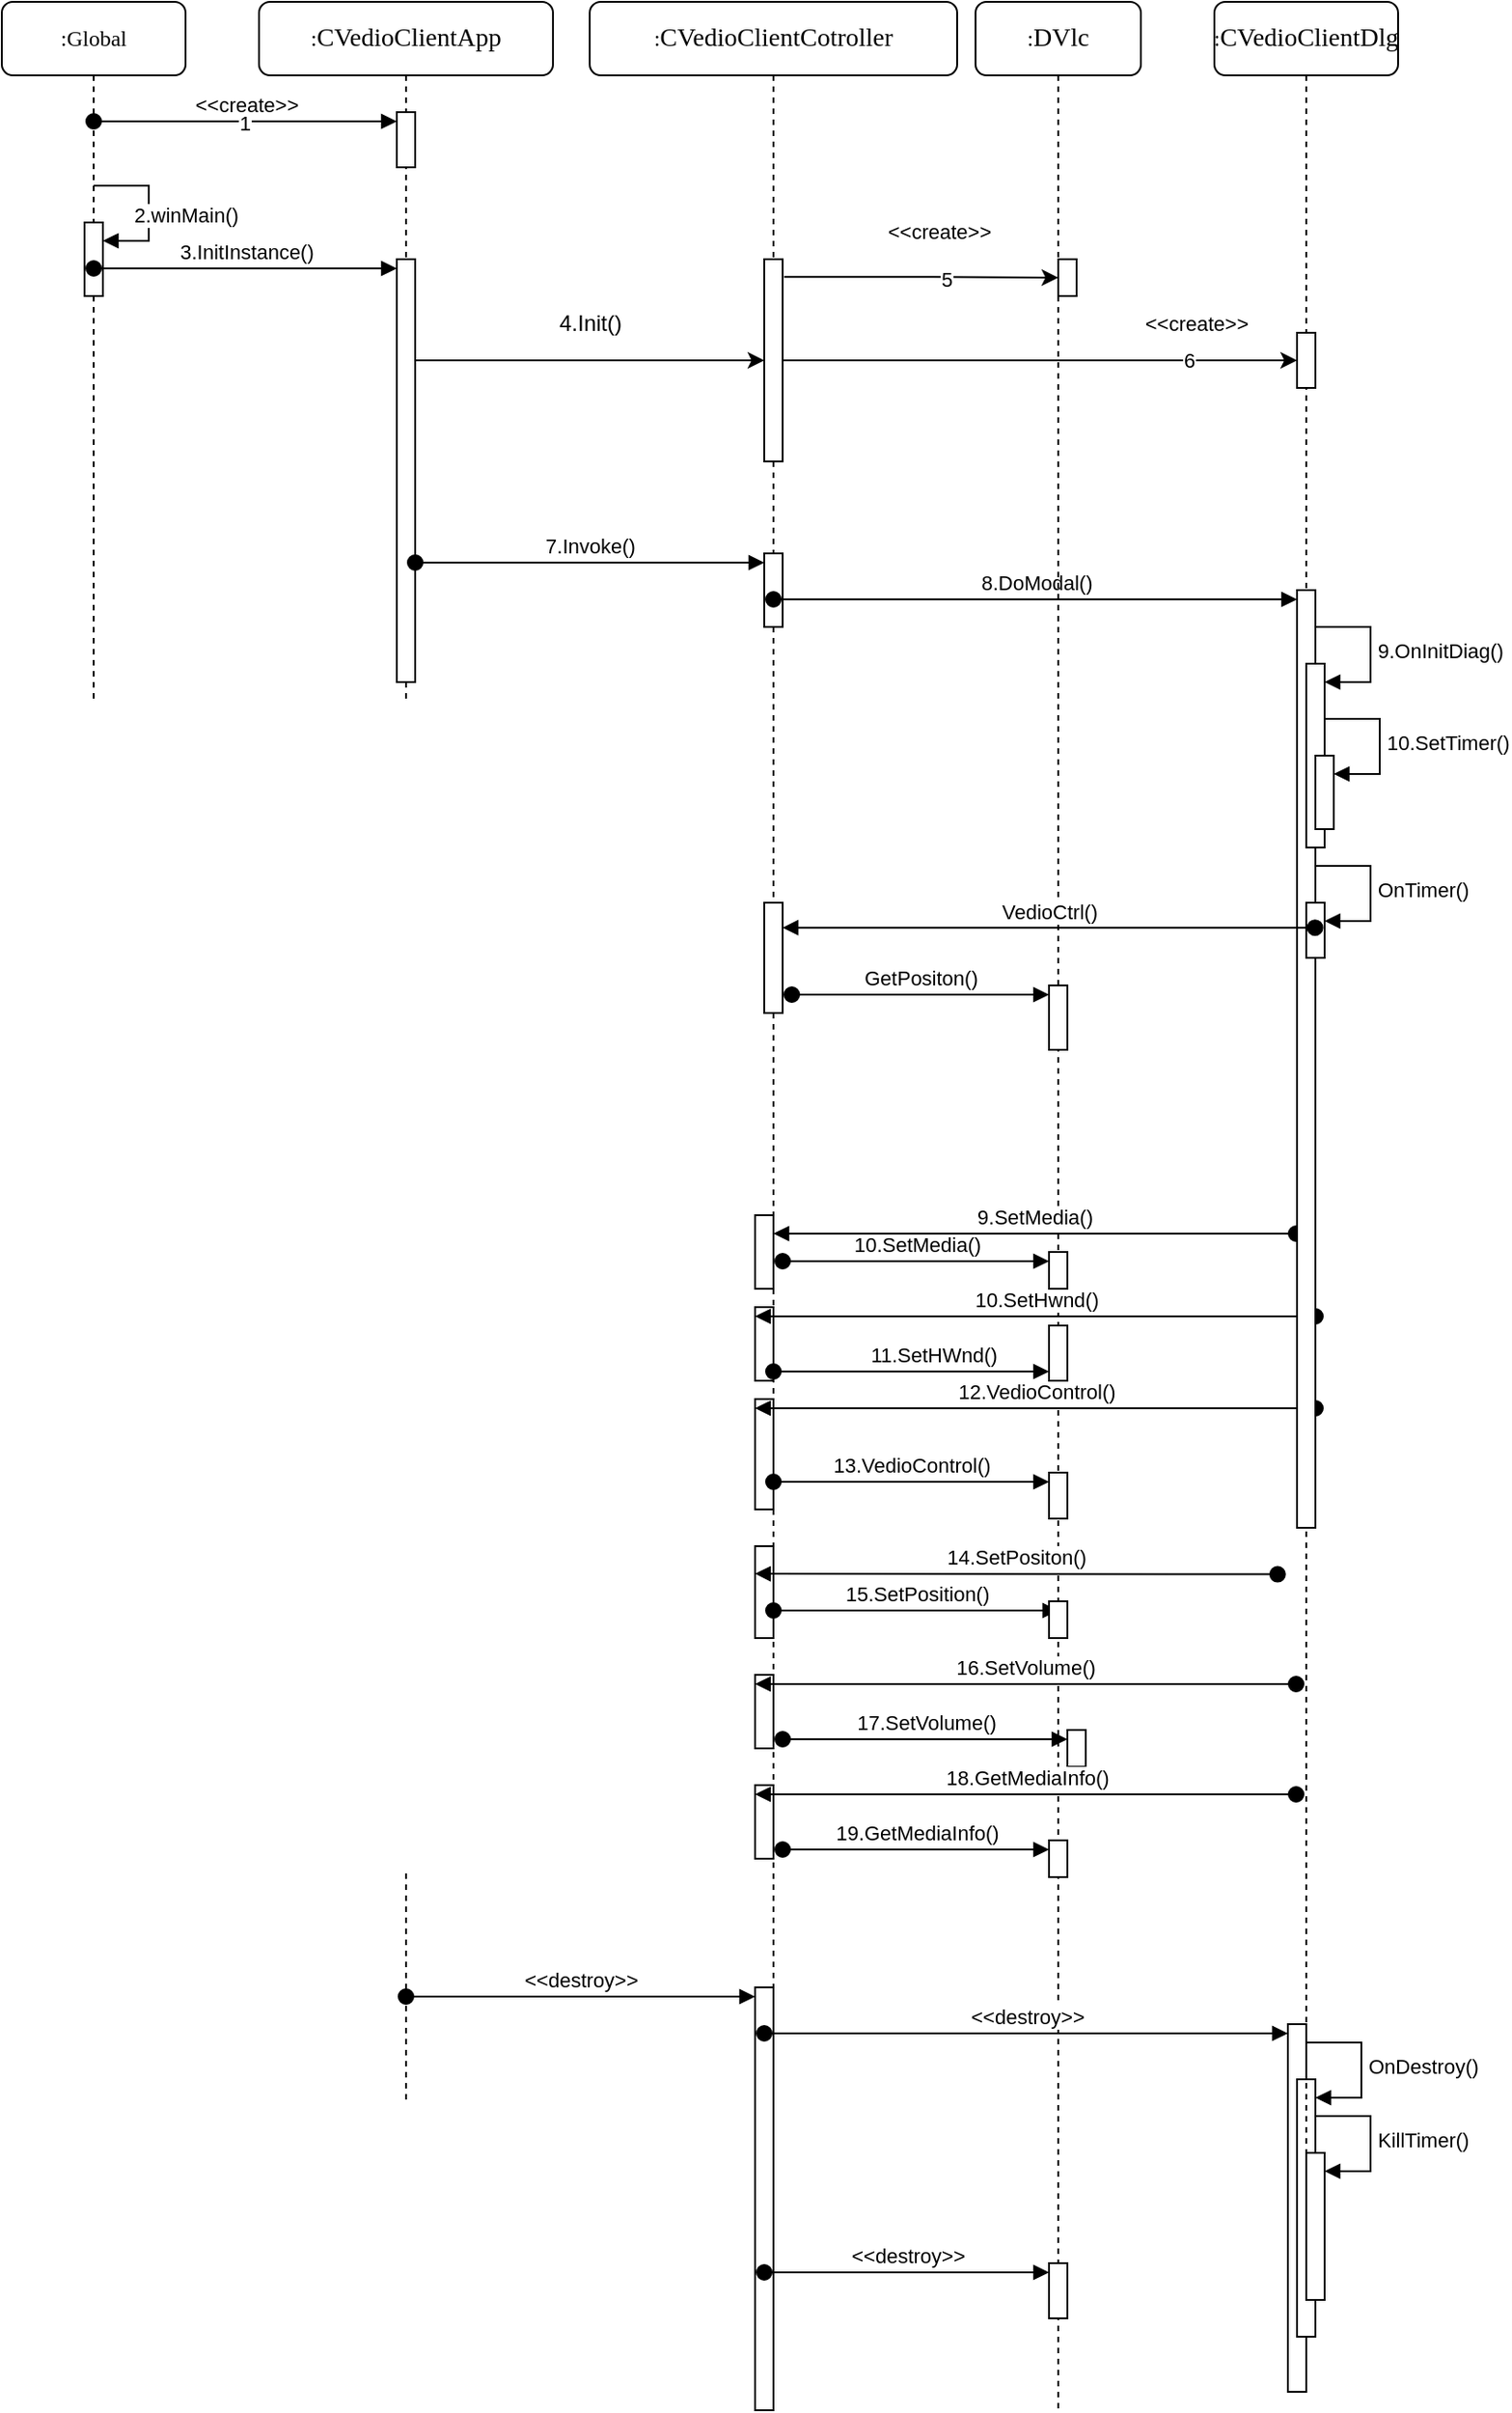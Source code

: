 <mxfile version="24.8.8">
  <diagram name="Page-1" id="13e1069c-82ec-6db2-03f1-153e76fe0fe0">
    <mxGraphModel dx="1909" dy="1060" grid="1" gridSize="10" guides="1" tooltips="1" connect="1" arrows="1" fold="1" page="1" pageScale="1" pageWidth="1169" pageHeight="827" background="none" math="0" shadow="0">
      <root>
        <mxCell id="0" />
        <mxCell id="1" parent="0" />
        <mxCell id="7baba1c4bc27f4b0-2" value=":&lt;span style=&quot;font-family: Calibri; font-size: 10.5pt; background-color: initial;&quot;&gt;CVedioClientApp&lt;/span&gt;" style="shape=umlLifeline;perimeter=lifelinePerimeter;whiteSpace=wrap;html=1;container=1;collapsible=0;recursiveResize=0;outlineConnect=0;rounded=1;shadow=0;comic=0;labelBackgroundColor=none;strokeWidth=1;fontFamily=Verdana;fontSize=12;align=center;" parent="1" vertex="1">
          <mxGeometry x="240" y="80" width="160" height="1240" as="geometry" />
        </mxCell>
        <mxCell id="cDfnHPdvii9i-RrgYCjb-10" value="" style="html=1;points=[[0,0,0,0,5],[0,1,0,0,-5],[1,0,0,0,5],[1,1,0,0,-5]];perimeter=orthogonalPerimeter;outlineConnect=0;targetShapes=umlLifeline;portConstraint=eastwest;newEdgeStyle={&quot;curved&quot;:0,&quot;rounded&quot;:0};" vertex="1" parent="7baba1c4bc27f4b0-2">
          <mxGeometry x="75" y="60" width="10" height="30" as="geometry" />
        </mxCell>
        <mxCell id="cDfnHPdvii9i-RrgYCjb-16" value="" style="html=1;points=[[0,0,0,0,5],[0,1,0,0,-5],[1,0,0,0,5],[1,1,0,0,-5]];perimeter=orthogonalPerimeter;outlineConnect=0;targetShapes=umlLifeline;portConstraint=eastwest;newEdgeStyle={&quot;curved&quot;:0,&quot;rounded&quot;:0};" vertex="1" parent="7baba1c4bc27f4b0-2">
          <mxGeometry x="75" y="140" width="10" height="230" as="geometry" />
        </mxCell>
        <mxCell id="cDfnHPdvii9i-RrgYCjb-46" value="7.Invoke()" style="html=1;verticalAlign=bottom;startArrow=oval;endArrow=block;startSize=8;curved=0;rounded=0;entryX=0;entryY=0;entryDx=0;entryDy=5;" edge="1" target="cDfnHPdvii9i-RrgYCjb-45" parent="7baba1c4bc27f4b0-2">
          <mxGeometry relative="1" as="geometry">
            <mxPoint x="85" y="305" as="sourcePoint" />
          </mxGeometry>
        </mxCell>
        <mxCell id="7baba1c4bc27f4b0-3" value=":&lt;span style=&quot;font-family: Calibri; font-size: 10.5pt; background-color: initial;&quot;&gt;CVedioClientCotroller&lt;/span&gt;" style="shape=umlLifeline;perimeter=lifelinePerimeter;whiteSpace=wrap;html=1;container=1;collapsible=0;recursiveResize=0;outlineConnect=0;rounded=1;shadow=0;comic=0;labelBackgroundColor=none;strokeWidth=1;fontFamily=Verdana;fontSize=12;align=center;" parent="1" vertex="1">
          <mxGeometry x="420" y="80" width="200" height="1230" as="geometry" />
        </mxCell>
        <mxCell id="cDfnHPdvii9i-RrgYCjb-19" value="" style="html=1;points=[[0,0,0,0,5],[0,1,0,0,-5],[1,0,0,0,5],[1,1,0,0,-5]];perimeter=orthogonalPerimeter;outlineConnect=0;targetShapes=umlLifeline;portConstraint=eastwest;newEdgeStyle={&quot;curved&quot;:0,&quot;rounded&quot;:0};" vertex="1" parent="7baba1c4bc27f4b0-3">
          <mxGeometry x="95" y="140" width="10" height="110" as="geometry" />
        </mxCell>
        <mxCell id="cDfnHPdvii9i-RrgYCjb-22" value="4.Init()" style="text;html=1;align=center;verticalAlign=middle;resizable=0;points=[];autosize=1;strokeColor=none;fillColor=none;" vertex="1" parent="7baba1c4bc27f4b0-3">
          <mxGeometry x="-30" y="160" width="60" height="30" as="geometry" />
        </mxCell>
        <mxCell id="cDfnHPdvii9i-RrgYCjb-33" value="&lt;span style=&quot;font-size: 11px; background-color: rgb(255, 255, 255);&quot;&gt;&amp;lt;&amp;lt;create&amp;gt;&amp;gt;&lt;/span&gt;" style="text;html=1;align=center;verticalAlign=middle;resizable=0;points=[];autosize=1;strokeColor=none;fillColor=none;" vertex="1" parent="7baba1c4bc27f4b0-3">
          <mxGeometry x="150" y="110" width="80" height="30" as="geometry" />
        </mxCell>
        <mxCell id="cDfnHPdvii9i-RrgYCjb-45" value="" style="html=1;points=[[0,0,0,0,5],[0,1,0,0,-5],[1,0,0,0,5],[1,1,0,0,-5]];perimeter=orthogonalPerimeter;outlineConnect=0;targetShapes=umlLifeline;portConstraint=eastwest;newEdgeStyle={&quot;curved&quot;:0,&quot;rounded&quot;:0};" vertex="1" parent="7baba1c4bc27f4b0-3">
          <mxGeometry x="95" y="300" width="10" height="40" as="geometry" />
        </mxCell>
        <mxCell id="cDfnHPdvii9i-RrgYCjb-50" value="8.DoModal()" style="html=1;verticalAlign=bottom;startArrow=oval;endArrow=block;startSize=8;curved=0;rounded=0;entryX=0;entryY=0;entryDx=0;entryDy=5;" edge="1" target="cDfnHPdvii9i-RrgYCjb-49" parent="7baba1c4bc27f4b0-3">
          <mxGeometry relative="1" as="geometry">
            <mxPoint x="100" y="325" as="sourcePoint" />
          </mxGeometry>
        </mxCell>
        <mxCell id="cDfnHPdvii9i-RrgYCjb-128" value="" style="html=1;points=[[0,0,0,0,5],[0,1,0,0,-5],[1,0,0,0,5],[1,1,0,0,-5]];perimeter=orthogonalPerimeter;outlineConnect=0;targetShapes=umlLifeline;portConstraint=eastwest;newEdgeStyle={&quot;curved&quot;:0,&quot;rounded&quot;:0};" vertex="1" parent="7baba1c4bc27f4b0-3">
          <mxGeometry x="95" y="490" width="10" height="60" as="geometry" />
        </mxCell>
        <mxCell id="cDfnHPdvii9i-RrgYCjb-131" value="GetPositon()" style="html=1;verticalAlign=bottom;startArrow=oval;endArrow=block;startSize=8;curved=0;rounded=0;entryX=0;entryY=0;entryDx=0;entryDy=5;" edge="1" target="cDfnHPdvii9i-RrgYCjb-130" parent="7baba1c4bc27f4b0-3">
          <mxGeometry relative="1" as="geometry">
            <mxPoint x="110" y="540" as="sourcePoint" />
          </mxGeometry>
        </mxCell>
        <mxCell id="7baba1c4bc27f4b0-4" value=":&lt;span style=&quot;font-family: Calibri; font-size: 10.5pt; background-color: initial;&quot;&gt;DVlc&lt;/span&gt;" style="shape=umlLifeline;perimeter=lifelinePerimeter;whiteSpace=wrap;html=1;container=1;collapsible=0;recursiveResize=0;outlineConnect=0;rounded=1;shadow=0;comic=0;labelBackgroundColor=none;strokeWidth=1;fontFamily=Verdana;fontSize=12;align=center;" parent="1" vertex="1">
          <mxGeometry x="630" y="80" width="90" height="1310" as="geometry" />
        </mxCell>
        <mxCell id="cDfnHPdvii9i-RrgYCjb-23" value="" style="html=1;points=[[0,0,0,0,5],[0,1,0,0,-5],[1,0,0,0,5],[1,1,0,0,-5]];perimeter=orthogonalPerimeter;outlineConnect=0;targetShapes=umlLifeline;portConstraint=eastwest;newEdgeStyle={&quot;curved&quot;:0,&quot;rounded&quot;:0};" vertex="1" parent="7baba1c4bc27f4b0-4">
          <mxGeometry x="45" y="140" width="10" height="20" as="geometry" />
        </mxCell>
        <mxCell id="cDfnHPdvii9i-RrgYCjb-52" value="" style="html=1;points=[[0,0,0,0,5],[0,1,0,0,-5],[1,0,0,0,5],[1,1,0,0,-5]];perimeter=orthogonalPerimeter;outlineConnect=0;targetShapes=umlLifeline;portConstraint=eastwest;newEdgeStyle={&quot;curved&quot;:0,&quot;rounded&quot;:0};" vertex="1" parent="7baba1c4bc27f4b0-4">
          <mxGeometry x="-120" y="660" width="10" height="40" as="geometry" />
        </mxCell>
        <mxCell id="cDfnHPdvii9i-RrgYCjb-54" value="" style="html=1;points=[[0,0,0,0,5],[0,1,0,0,-5],[1,0,0,0,5],[1,1,0,0,-5]];perimeter=orthogonalPerimeter;outlineConnect=0;targetShapes=umlLifeline;portConstraint=eastwest;newEdgeStyle={&quot;curved&quot;:0,&quot;rounded&quot;:0};" vertex="1" parent="7baba1c4bc27f4b0-4">
          <mxGeometry x="-120" y="710" width="10" height="40" as="geometry" />
        </mxCell>
        <mxCell id="cDfnHPdvii9i-RrgYCjb-67" value="" style="html=1;points=[[0,0,0,0,5],[0,1,0,0,-5],[1,0,0,0,5],[1,1,0,0,-5]];perimeter=orthogonalPerimeter;outlineConnect=0;targetShapes=umlLifeline;portConstraint=eastwest;newEdgeStyle={&quot;curved&quot;:0,&quot;rounded&quot;:0};" vertex="1" parent="7baba1c4bc27f4b0-4">
          <mxGeometry x="-120" y="760" width="10" height="60" as="geometry" />
        </mxCell>
        <mxCell id="cDfnHPdvii9i-RrgYCjb-93" value="" style="html=1;points=[[0,0,0,0,5],[0,1,0,0,-5],[1,0,0,0,5],[1,1,0,0,-5]];perimeter=orthogonalPerimeter;outlineConnect=0;targetShapes=umlLifeline;portConstraint=eastwest;newEdgeStyle={&quot;curved&quot;:0,&quot;rounded&quot;:0};" vertex="1" parent="7baba1c4bc27f4b0-4">
          <mxGeometry x="-120" y="840" width="10" height="50" as="geometry" />
        </mxCell>
        <mxCell id="cDfnHPdvii9i-RrgYCjb-97" value="" style="html=1;points=[[0,0,0,0,5],[0,1,0,0,-5],[1,0,0,0,5],[1,1,0,0,-5]];perimeter=orthogonalPerimeter;outlineConnect=0;targetShapes=umlLifeline;portConstraint=eastwest;newEdgeStyle={&quot;curved&quot;:0,&quot;rounded&quot;:0};" vertex="1" parent="7baba1c4bc27f4b0-4">
          <mxGeometry x="-120" y="910" width="10" height="40" as="geometry" />
        </mxCell>
        <mxCell id="cDfnHPdvii9i-RrgYCjb-94" value="14.SetPositon()" style="html=1;verticalAlign=bottom;startArrow=oval;endArrow=block;startSize=8;curved=0;rounded=0;exitX=0.543;exitY=0.899;exitDx=0;exitDy=0;exitPerimeter=0;" edge="1" parent="7baba1c4bc27f4b0-4">
          <mxGeometry relative="1" as="geometry">
            <mxPoint x="164.41" y="855.26" as="sourcePoint" />
            <mxPoint x="-119.996" y="855.0" as="targetPoint" />
          </mxGeometry>
        </mxCell>
        <mxCell id="cDfnHPdvii9i-RrgYCjb-96" value="15.SetPosition()" style="html=1;verticalAlign=bottom;startArrow=oval;endArrow=block;startSize=8;curved=0;rounded=0;entryX=0;entryY=0;entryDx=0;entryDy=5;" edge="1" parent="7baba1c4bc27f4b0-4">
          <mxGeometry relative="1" as="geometry">
            <mxPoint x="-110" y="875" as="sourcePoint" />
            <mxPoint x="45" y="875" as="targetPoint" />
          </mxGeometry>
        </mxCell>
        <mxCell id="cDfnHPdvii9i-RrgYCjb-101" value="" style="html=1;points=[[0,0,0,0,5],[0,1,0,0,-5],[1,0,0,0,5],[1,1,0,0,-5]];perimeter=orthogonalPerimeter;outlineConnect=0;targetShapes=umlLifeline;portConstraint=eastwest;newEdgeStyle={&quot;curved&quot;:0,&quot;rounded&quot;:0};" vertex="1" parent="7baba1c4bc27f4b0-4">
          <mxGeometry x="-120" y="970" width="10" height="40" as="geometry" />
        </mxCell>
        <mxCell id="cDfnHPdvii9i-RrgYCjb-112" value="" style="html=1;points=[[0,0,0,0,5],[0,1,0,0,-5],[1,0,0,0,5],[1,1,0,0,-5]];perimeter=orthogonalPerimeter;outlineConnect=0;targetShapes=umlLifeline;portConstraint=eastwest;newEdgeStyle={&quot;curved&quot;:0,&quot;rounded&quot;:0};" vertex="1" parent="7baba1c4bc27f4b0-4">
          <mxGeometry x="-120" y="1080" width="10" height="230" as="geometry" />
        </mxCell>
        <mxCell id="cDfnHPdvii9i-RrgYCjb-115" value="&amp;lt;&amp;lt;destroy&amp;gt;&amp;gt;" style="html=1;verticalAlign=bottom;startArrow=oval;endArrow=block;startSize=8;curved=0;rounded=0;entryX=0;entryY=0;entryDx=0;entryDy=5;" edge="1" target="cDfnHPdvii9i-RrgYCjb-114" parent="7baba1c4bc27f4b0-4">
          <mxGeometry relative="1" as="geometry">
            <mxPoint x="-115" y="1105" as="sourcePoint" />
          </mxGeometry>
        </mxCell>
        <mxCell id="cDfnHPdvii9i-RrgYCjb-117" value="&amp;lt;&amp;lt;destroy&amp;gt;&amp;gt;" style="html=1;verticalAlign=bottom;startArrow=oval;endArrow=block;startSize=8;curved=0;rounded=0;entryX=0;entryY=0;entryDx=0;entryDy=5;" edge="1" target="cDfnHPdvii9i-RrgYCjb-116" parent="7baba1c4bc27f4b0-4">
          <mxGeometry relative="1" as="geometry">
            <mxPoint x="-115" y="1235" as="sourcePoint" />
          </mxGeometry>
        </mxCell>
        <mxCell id="cDfnHPdvii9i-RrgYCjb-87" value="10.SetMedia()" style="html=1;verticalAlign=bottom;startArrow=oval;endArrow=block;startSize=8;curved=0;rounded=0;entryX=0;entryY=0;entryDx=0;entryDy=5;" edge="1" target="cDfnHPdvii9i-RrgYCjb-86" parent="7baba1c4bc27f4b0-4">
          <mxGeometry relative="1" as="geometry">
            <mxPoint x="-105" y="685" as="sourcePoint" />
          </mxGeometry>
        </mxCell>
        <mxCell id="cDfnHPdvii9i-RrgYCjb-100" value="17.SetVolume()" style="html=1;verticalAlign=bottom;startArrow=oval;endArrow=block;startSize=8;curved=0;rounded=0;entryX=0;entryY=0;entryDx=0;entryDy=5;" edge="1" target="cDfnHPdvii9i-RrgYCjb-99" parent="7baba1c4bc27f4b0-4">
          <mxGeometry relative="1" as="geometry">
            <mxPoint x="-105" y="945" as="sourcePoint" />
          </mxGeometry>
        </mxCell>
        <mxCell id="cDfnHPdvii9i-RrgYCjb-104" value="19.GetMediaInfo()" style="html=1;verticalAlign=bottom;startArrow=oval;endArrow=block;startSize=8;curved=0;rounded=0;entryX=0;entryY=0;entryDx=0;entryDy=5;" edge="1" target="cDfnHPdvii9i-RrgYCjb-103" parent="7baba1c4bc27f4b0-4">
          <mxGeometry x="0.003" relative="1" as="geometry">
            <mxPoint x="-105" y="1005" as="sourcePoint" />
            <mxPoint as="offset" />
          </mxGeometry>
        </mxCell>
        <mxCell id="cDfnHPdvii9i-RrgYCjb-55" value="10.SetHwnd()" style="html=1;verticalAlign=bottom;startArrow=oval;endArrow=block;startSize=8;curved=0;rounded=0;entryX=0;entryY=0;entryDx=0;entryDy=5;" edge="1" parent="7baba1c4bc27f4b0-4" target="cDfnHPdvii9i-RrgYCjb-54">
          <mxGeometry relative="1" as="geometry">
            <mxPoint x="185" y="715" as="sourcePoint" />
          </mxGeometry>
        </mxCell>
        <mxCell id="cDfnHPdvii9i-RrgYCjb-68" value="12.VedioControl()" style="html=1;verticalAlign=bottom;startArrow=oval;endArrow=block;startSize=8;curved=0;rounded=0;entryX=0;entryY=0;entryDx=0;entryDy=5;" edge="1" parent="7baba1c4bc27f4b0-4" target="cDfnHPdvii9i-RrgYCjb-67">
          <mxGeometry relative="1" as="geometry">
            <mxPoint x="185" y="765" as="sourcePoint" />
          </mxGeometry>
        </mxCell>
        <mxCell id="cDfnHPdvii9i-RrgYCjb-86" value="" style="html=1;points=[[0,0,0,0,5],[0,1,0,0,-5],[1,0,0,0,5],[1,1,0,0,-5]];perimeter=orthogonalPerimeter;outlineConnect=0;targetShapes=umlLifeline;portConstraint=eastwest;newEdgeStyle={&quot;curved&quot;:0,&quot;rounded&quot;:0};" vertex="1" parent="7baba1c4bc27f4b0-4">
          <mxGeometry x="40" y="680" width="10" height="20" as="geometry" />
        </mxCell>
        <mxCell id="cDfnHPdvii9i-RrgYCjb-88" value="" style="html=1;points=[[0,0,0,0,5],[0,1,0,0,-5],[1,0,0,0,5],[1,1,0,0,-5]];perimeter=orthogonalPerimeter;outlineConnect=0;targetShapes=umlLifeline;portConstraint=eastwest;newEdgeStyle={&quot;curved&quot;:0,&quot;rounded&quot;:0};" vertex="1" parent="7baba1c4bc27f4b0-4">
          <mxGeometry x="40" y="720" width="10" height="30" as="geometry" />
        </mxCell>
        <mxCell id="cDfnHPdvii9i-RrgYCjb-69" value="" style="html=1;points=[[0,0,0,0,5],[0,1,0,0,-5],[1,0,0,0,5],[1,1,0,0,-5]];perimeter=orthogonalPerimeter;outlineConnect=0;targetShapes=umlLifeline;portConstraint=eastwest;newEdgeStyle={&quot;curved&quot;:0,&quot;rounded&quot;:0};" vertex="1" parent="7baba1c4bc27f4b0-4">
          <mxGeometry x="40" y="800" width="10" height="25" as="geometry" />
        </mxCell>
        <mxCell id="cDfnHPdvii9i-RrgYCjb-95" value="" style="html=1;points=[[0,0,0,0,5],[0,1,0,0,-5],[1,0,0,0,5],[1,1,0,0,-5]];perimeter=orthogonalPerimeter;outlineConnect=0;targetShapes=umlLifeline;portConstraint=eastwest;newEdgeStyle={&quot;curved&quot;:0,&quot;rounded&quot;:0};" vertex="1" parent="7baba1c4bc27f4b0-4">
          <mxGeometry x="40" y="870" width="10" height="20" as="geometry" />
        </mxCell>
        <mxCell id="cDfnHPdvii9i-RrgYCjb-99" value="" style="html=1;points=[[0,0,0,0,5],[0,1,0,0,-5],[1,0,0,0,5],[1,1,0,0,-5]];perimeter=orthogonalPerimeter;outlineConnect=0;targetShapes=umlLifeline;portConstraint=eastwest;newEdgeStyle={&quot;curved&quot;:0,&quot;rounded&quot;:0};" vertex="1" parent="7baba1c4bc27f4b0-4">
          <mxGeometry x="50" y="940" width="10" height="20" as="geometry" />
        </mxCell>
        <mxCell id="cDfnHPdvii9i-RrgYCjb-103" value="" style="html=1;points=[[0,0,0,0,5],[0,1,0,0,-5],[1,0,0,0,5],[1,1,0,0,-5]];perimeter=orthogonalPerimeter;outlineConnect=0;targetShapes=umlLifeline;portConstraint=eastwest;newEdgeStyle={&quot;curved&quot;:0,&quot;rounded&quot;:0};" vertex="1" parent="7baba1c4bc27f4b0-4">
          <mxGeometry x="40" y="1000" width="10" height="20" as="geometry" />
        </mxCell>
        <mxCell id="cDfnHPdvii9i-RrgYCjb-53" value="9.SetMedia()" style="html=1;verticalAlign=bottom;startArrow=oval;endArrow=block;startSize=8;curved=0;rounded=0;entryX=0;entryY=0;entryDx=0;entryDy=5;" edge="1" parent="7baba1c4bc27f4b0-4">
          <mxGeometry relative="1" as="geometry">
            <mxPoint x="174.5" y="670" as="sourcePoint" />
            <mxPoint x="-110" y="670.0" as="targetPoint" />
          </mxGeometry>
        </mxCell>
        <mxCell id="cDfnHPdvii9i-RrgYCjb-116" value="" style="html=1;points=[[0,0,0,0,5],[0,1,0,0,-5],[1,0,0,0,5],[1,1,0,0,-5]];perimeter=orthogonalPerimeter;outlineConnect=0;targetShapes=umlLifeline;portConstraint=eastwest;newEdgeStyle={&quot;curved&quot;:0,&quot;rounded&quot;:0};" vertex="1" parent="7baba1c4bc27f4b0-4">
          <mxGeometry x="40" y="1230" width="10" height="30" as="geometry" />
        </mxCell>
        <mxCell id="cDfnHPdvii9i-RrgYCjb-114" value="" style="html=1;points=[[0,0,0,0,5],[0,1,0,0,-5],[1,0,0,0,5],[1,1,0,0,-5]];perimeter=orthogonalPerimeter;outlineConnect=0;targetShapes=umlLifeline;portConstraint=eastwest;newEdgeStyle={&quot;curved&quot;:0,&quot;rounded&quot;:0};" vertex="1" parent="7baba1c4bc27f4b0-4">
          <mxGeometry x="170" y="1100" width="10" height="200" as="geometry" />
        </mxCell>
        <mxCell id="cDfnHPdvii9i-RrgYCjb-118" value="" style="html=1;points=[[0,0,0,0,5],[0,1,0,0,-5],[1,0,0,0,5],[1,1,0,0,-5]];perimeter=orthogonalPerimeter;outlineConnect=0;targetShapes=umlLifeline;portConstraint=eastwest;newEdgeStyle={&quot;curved&quot;:0,&quot;rounded&quot;:0};" vertex="1" parent="7baba1c4bc27f4b0-4">
          <mxGeometry x="175" y="1130" width="10" height="140" as="geometry" />
        </mxCell>
        <mxCell id="cDfnHPdvii9i-RrgYCjb-119" value="OnDestroy()" style="html=1;align=left;spacingLeft=2;endArrow=block;rounded=0;edgeStyle=orthogonalEdgeStyle;curved=0;rounded=0;" edge="1" target="cDfnHPdvii9i-RrgYCjb-118" parent="7baba1c4bc27f4b0-4">
          <mxGeometry relative="1" as="geometry">
            <mxPoint x="180" y="1110" as="sourcePoint" />
            <Array as="points">
              <mxPoint x="210" y="1140" />
            </Array>
          </mxGeometry>
        </mxCell>
        <mxCell id="cDfnHPdvii9i-RrgYCjb-120" value="" style="html=1;points=[[0,0,0,0,5],[0,1,0,0,-5],[1,0,0,0,5],[1,1,0,0,-5]];perimeter=orthogonalPerimeter;outlineConnect=0;targetShapes=umlLifeline;portConstraint=eastwest;newEdgeStyle={&quot;curved&quot;:0,&quot;rounded&quot;:0};" vertex="1" parent="7baba1c4bc27f4b0-4">
          <mxGeometry x="180" y="1170" width="10" height="80" as="geometry" />
        </mxCell>
        <mxCell id="cDfnHPdvii9i-RrgYCjb-121" value="KillTimer()" style="html=1;align=left;spacingLeft=2;endArrow=block;rounded=0;edgeStyle=orthogonalEdgeStyle;curved=0;rounded=0;" edge="1" target="cDfnHPdvii9i-RrgYCjb-120" parent="7baba1c4bc27f4b0-4">
          <mxGeometry relative="1" as="geometry">
            <mxPoint x="185" y="1150" as="sourcePoint" />
            <Array as="points">
              <mxPoint x="215" y="1180" />
            </Array>
          </mxGeometry>
        </mxCell>
        <mxCell id="cDfnHPdvii9i-RrgYCjb-89" value="11.SetHWnd()" style="html=1;verticalAlign=bottom;startArrow=oval;endArrow=block;startSize=8;curved=0;rounded=0;exitX=1;exitY=1;exitDx=0;exitDy=-5;exitPerimeter=0;" edge="1" target="cDfnHPdvii9i-RrgYCjb-88" parent="7baba1c4bc27f4b0-4" source="cDfnHPdvii9i-RrgYCjb-54">
          <mxGeometry x="0.16" relative="1" as="geometry">
            <mxPoint x="-105" y="740" as="sourcePoint" />
            <mxPoint x="55.07" y="740" as="targetPoint" />
            <mxPoint as="offset" />
          </mxGeometry>
        </mxCell>
        <mxCell id="cDfnHPdvii9i-RrgYCjb-70" value="13.VedioControl()" style="html=1;verticalAlign=bottom;startArrow=oval;endArrow=block;startSize=8;curved=0;rounded=0;entryX=0;entryY=0;entryDx=0;entryDy=5;" edge="1" parent="7baba1c4bc27f4b0-4" target="cDfnHPdvii9i-RrgYCjb-69" source="cDfnHPdvii9i-RrgYCjb-67">
          <mxGeometry relative="1" as="geometry">
            <mxPoint x="-105.106" y="805.0" as="sourcePoint" />
          </mxGeometry>
        </mxCell>
        <mxCell id="cDfnHPdvii9i-RrgYCjb-98" value="16.SetVolume()" style="html=1;verticalAlign=bottom;startArrow=oval;endArrow=block;startSize=8;curved=0;rounded=0;entryX=0;entryY=0;entryDx=0;entryDy=5;" edge="1" target="cDfnHPdvii9i-RrgYCjb-97" parent="7baba1c4bc27f4b0-4">
          <mxGeometry relative="1" as="geometry">
            <mxPoint x="174.5" y="915" as="sourcePoint" />
          </mxGeometry>
        </mxCell>
        <mxCell id="cDfnHPdvii9i-RrgYCjb-102" value="18.GetMediaInfo()" style="html=1;verticalAlign=bottom;startArrow=oval;endArrow=block;startSize=8;curved=0;rounded=0;entryX=0;entryY=0;entryDx=0;entryDy=5;" edge="1" target="cDfnHPdvii9i-RrgYCjb-101" parent="7baba1c4bc27f4b0-4">
          <mxGeometry x="-0.001" relative="1" as="geometry">
            <mxPoint x="174.5" y="975" as="sourcePoint" />
            <mxPoint as="offset" />
          </mxGeometry>
        </mxCell>
        <mxCell id="cDfnHPdvii9i-RrgYCjb-130" value="" style="html=1;points=[[0,0,0,0,5],[0,1,0,0,-5],[1,0,0,0,5],[1,1,0,0,-5]];perimeter=orthogonalPerimeter;outlineConnect=0;targetShapes=umlLifeline;portConstraint=eastwest;newEdgeStyle={&quot;curved&quot;:0,&quot;rounded&quot;:0};" vertex="1" parent="7baba1c4bc27f4b0-4">
          <mxGeometry x="40" y="535" width="10" height="35" as="geometry" />
        </mxCell>
        <mxCell id="7baba1c4bc27f4b0-5" value=":&lt;span style=&quot;font-family: Calibri; font-size: 10.5pt; background-color: initial;&quot;&gt;CVedioClientDlg&lt;/span&gt;" style="shape=umlLifeline;perimeter=lifelinePerimeter;whiteSpace=wrap;html=1;container=1;collapsible=0;recursiveResize=0;outlineConnect=0;rounded=1;shadow=0;comic=0;labelBackgroundColor=none;strokeWidth=1;fontFamily=Verdana;fontSize=12;align=center;" parent="1" vertex="1">
          <mxGeometry x="760" y="80" width="100" height="1240" as="geometry" />
        </mxCell>
        <mxCell id="cDfnHPdvii9i-RrgYCjb-37" value="" style="html=1;points=[[0,0,0,0,5],[0,1,0,0,-5],[1,0,0,0,5],[1,1,0,0,-5]];perimeter=orthogonalPerimeter;outlineConnect=0;targetShapes=umlLifeline;portConstraint=eastwest;newEdgeStyle={&quot;curved&quot;:0,&quot;rounded&quot;:0};" vertex="1" parent="7baba1c4bc27f4b0-5">
          <mxGeometry x="45" y="180" width="10" height="30" as="geometry" />
        </mxCell>
        <mxCell id="cDfnHPdvii9i-RrgYCjb-49" value="" style="html=1;points=[[0,0,0,0,5],[0,1,0,0,-5],[1,0,0,0,5],[1,1,0,0,-5]];perimeter=orthogonalPerimeter;outlineConnect=0;targetShapes=umlLifeline;portConstraint=eastwest;newEdgeStyle={&quot;curved&quot;:0,&quot;rounded&quot;:0};" vertex="1" parent="7baba1c4bc27f4b0-5">
          <mxGeometry x="45" y="320" width="10" height="510" as="geometry" />
        </mxCell>
        <mxCell id="cDfnHPdvii9i-RrgYCjb-105" value="" style="html=1;points=[[0,0,0,0,5],[0,1,0,0,-5],[1,0,0,0,5],[1,1,0,0,-5]];perimeter=orthogonalPerimeter;outlineConnect=0;targetShapes=umlLifeline;portConstraint=eastwest;newEdgeStyle={&quot;curved&quot;:0,&quot;rounded&quot;:0};" vertex="1" parent="7baba1c4bc27f4b0-5">
          <mxGeometry x="50" y="360" width="10" height="100" as="geometry" />
        </mxCell>
        <mxCell id="cDfnHPdvii9i-RrgYCjb-106" value="9.OnInitDiag()" style="html=1;align=left;spacingLeft=2;endArrow=block;rounded=0;edgeStyle=orthogonalEdgeStyle;curved=0;rounded=0;" edge="1" target="cDfnHPdvii9i-RrgYCjb-105" parent="7baba1c4bc27f4b0-5">
          <mxGeometry relative="1" as="geometry">
            <mxPoint x="55" y="340" as="sourcePoint" />
            <Array as="points">
              <mxPoint x="85" y="370" />
            </Array>
          </mxGeometry>
        </mxCell>
        <mxCell id="cDfnHPdvii9i-RrgYCjb-110" value="" style="html=1;points=[[0,0,0,0,5],[0,1,0,0,-5],[1,0,0,0,5],[1,1,0,0,-5]];perimeter=orthogonalPerimeter;outlineConnect=0;targetShapes=umlLifeline;portConstraint=eastwest;newEdgeStyle={&quot;curved&quot;:0,&quot;rounded&quot;:0};" vertex="1" parent="7baba1c4bc27f4b0-5">
          <mxGeometry x="55" y="410" width="10" height="40" as="geometry" />
        </mxCell>
        <mxCell id="cDfnHPdvii9i-RrgYCjb-111" value="10.SetTimer()" style="html=1;align=left;spacingLeft=2;endArrow=block;rounded=0;edgeStyle=orthogonalEdgeStyle;curved=0;rounded=0;" edge="1" target="cDfnHPdvii9i-RrgYCjb-110" parent="7baba1c4bc27f4b0-5">
          <mxGeometry relative="1" as="geometry">
            <mxPoint x="60" y="390" as="sourcePoint" />
            <Array as="points">
              <mxPoint x="90" y="420" />
            </Array>
          </mxGeometry>
        </mxCell>
        <mxCell id="cDfnHPdvii9i-RrgYCjb-126" value="" style="html=1;points=[[0,0,0,0,5],[0,1,0,0,-5],[1,0,0,0,5],[1,1,0,0,-5]];perimeter=orthogonalPerimeter;outlineConnect=0;targetShapes=umlLifeline;portConstraint=eastwest;newEdgeStyle={&quot;curved&quot;:0,&quot;rounded&quot;:0};" vertex="1" parent="7baba1c4bc27f4b0-5">
          <mxGeometry x="50" y="490" width="10" height="30" as="geometry" />
        </mxCell>
        <mxCell id="cDfnHPdvii9i-RrgYCjb-127" value="OnTimer()" style="html=1;align=left;spacingLeft=2;endArrow=block;rounded=0;edgeStyle=orthogonalEdgeStyle;curved=0;rounded=0;" edge="1" target="cDfnHPdvii9i-RrgYCjb-126" parent="7baba1c4bc27f4b0-5">
          <mxGeometry x="0.012" relative="1" as="geometry">
            <mxPoint x="55" y="470" as="sourcePoint" />
            <Array as="points">
              <mxPoint x="85" y="500" />
            </Array>
            <mxPoint as="offset" />
          </mxGeometry>
        </mxCell>
        <mxCell id="7baba1c4bc27f4b0-8" value=":Global" style="shape=umlLifeline;perimeter=lifelinePerimeter;whiteSpace=wrap;html=1;container=1;collapsible=0;recursiveResize=0;outlineConnect=0;rounded=1;shadow=0;comic=0;labelBackgroundColor=none;strokeWidth=1;fontFamily=Verdana;fontSize=12;align=center;" parent="1" vertex="1">
          <mxGeometry x="100" y="80" width="100" height="1230" as="geometry" />
        </mxCell>
        <mxCell id="cDfnHPdvii9i-RrgYCjb-6" value="" style="html=1;points=[[0,0,0,0,5],[0,1,0,0,-5],[1,0,0,0,5],[1,1,0,0,-5]];perimeter=orthogonalPerimeter;outlineConnect=0;targetShapes=umlLifeline;portConstraint=eastwest;newEdgeStyle={&quot;curved&quot;:0,&quot;rounded&quot;:0};" vertex="1" parent="7baba1c4bc27f4b0-8">
          <mxGeometry x="45" y="120" width="10" height="40" as="geometry" />
        </mxCell>
        <mxCell id="cDfnHPdvii9i-RrgYCjb-7" value="" style="html=1;align=left;spacingLeft=2;endArrow=block;rounded=0;edgeStyle=orthogonalEdgeStyle;curved=0;rounded=0;" edge="1" target="cDfnHPdvii9i-RrgYCjb-6" parent="7baba1c4bc27f4b0-8">
          <mxGeometry relative="1" as="geometry">
            <mxPoint x="50" y="100" as="sourcePoint" />
            <Array as="points">
              <mxPoint x="80" y="130" />
            </Array>
          </mxGeometry>
        </mxCell>
        <mxCell id="cDfnHPdvii9i-RrgYCjb-14" value="2.winMain()" style="edgeLabel;html=1;align=center;verticalAlign=middle;resizable=0;points=[];" vertex="1" connectable="0" parent="cDfnHPdvii9i-RrgYCjb-7">
          <mxGeometry x="0.082" y="-3" relative="1" as="geometry">
            <mxPoint x="23" as="offset" />
          </mxGeometry>
        </mxCell>
        <mxCell id="cDfnHPdvii9i-RrgYCjb-11" value="&amp;lt;&amp;lt;create&amp;gt;&amp;gt;" style="html=1;verticalAlign=bottom;startArrow=oval;endArrow=block;startSize=8;curved=0;rounded=0;entryX=0;entryY=0;entryDx=0;entryDy=5;" edge="1" target="cDfnHPdvii9i-RrgYCjb-10" parent="1" source="7baba1c4bc27f4b0-8">
          <mxGeometry relative="1" as="geometry">
            <mxPoint x="215" y="145" as="sourcePoint" />
          </mxGeometry>
        </mxCell>
        <mxCell id="cDfnHPdvii9i-RrgYCjb-12" value="1" style="edgeLabel;html=1;align=center;verticalAlign=middle;resizable=0;points=[];" vertex="1" connectable="0" parent="cDfnHPdvii9i-RrgYCjb-11">
          <mxGeometry x="-0.018" y="-1" relative="1" as="geometry">
            <mxPoint x="1" as="offset" />
          </mxGeometry>
        </mxCell>
        <mxCell id="cDfnHPdvii9i-RrgYCjb-17" value="3.InitInstance()" style="html=1;verticalAlign=bottom;startArrow=oval;endArrow=block;startSize=8;curved=0;rounded=0;entryX=0;entryY=0;entryDx=0;entryDy=5;" edge="1" target="cDfnHPdvii9i-RrgYCjb-16" parent="1" source="7baba1c4bc27f4b0-8">
          <mxGeometry relative="1" as="geometry">
            <mxPoint x="215" y="225" as="sourcePoint" />
          </mxGeometry>
        </mxCell>
        <mxCell id="cDfnHPdvii9i-RrgYCjb-20" value="" style="edgeStyle=orthogonalEdgeStyle;rounded=0;orthogonalLoop=1;jettySize=auto;html=1;curved=0;" edge="1" parent="1" source="cDfnHPdvii9i-RrgYCjb-16" target="cDfnHPdvii9i-RrgYCjb-19">
          <mxGeometry relative="1" as="geometry">
            <mxPoint x="350" y="281" as="sourcePoint" />
            <mxPoint x="490" y="230" as="targetPoint" />
            <Array as="points">
              <mxPoint x="360" y="275" />
              <mxPoint x="360" y="275" />
            </Array>
          </mxGeometry>
        </mxCell>
        <mxCell id="cDfnHPdvii9i-RrgYCjb-24" value="" style="edgeStyle=orthogonalEdgeStyle;rounded=0;orthogonalLoop=1;jettySize=auto;html=1;curved=0;exitX=1.083;exitY=0.087;exitDx=0;exitDy=0;exitPerimeter=0;" edge="1" parent="1" source="cDfnHPdvii9i-RrgYCjb-19" target="cDfnHPdvii9i-RrgYCjb-23">
          <mxGeometry relative="1" as="geometry">
            <mxPoint x="580" y="230" as="sourcePoint" />
            <mxPoint x="675.01" y="230" as="targetPoint" />
            <Array as="points" />
          </mxGeometry>
        </mxCell>
        <mxCell id="cDfnHPdvii9i-RrgYCjb-34" value="5" style="edgeLabel;html=1;align=center;verticalAlign=middle;resizable=0;points=[];" vertex="1" connectable="0" parent="cDfnHPdvii9i-RrgYCjb-24">
          <mxGeometry x="0.176" y="-1" relative="1" as="geometry">
            <mxPoint as="offset" />
          </mxGeometry>
        </mxCell>
        <mxCell id="cDfnHPdvii9i-RrgYCjb-38" value="" style="edgeStyle=orthogonalEdgeStyle;rounded=0;orthogonalLoop=1;jettySize=auto;html=1;curved=0;" edge="1" parent="1" source="cDfnHPdvii9i-RrgYCjb-19" target="cDfnHPdvii9i-RrgYCjb-37">
          <mxGeometry relative="1" as="geometry" />
        </mxCell>
        <mxCell id="cDfnHPdvii9i-RrgYCjb-44" value="6" style="edgeLabel;html=1;align=center;verticalAlign=middle;resizable=0;points=[];" vertex="1" connectable="0" parent="cDfnHPdvii9i-RrgYCjb-38">
          <mxGeometry x="0.577" relative="1" as="geometry">
            <mxPoint as="offset" />
          </mxGeometry>
        </mxCell>
        <mxCell id="cDfnHPdvii9i-RrgYCjb-39" value="&lt;span style=&quot;font-size: 11px; background-color: rgb(255, 255, 255);&quot;&gt;&amp;lt;&amp;lt;create&amp;gt;&amp;gt;&lt;/span&gt;" style="text;html=1;align=center;verticalAlign=middle;resizable=0;points=[];autosize=1;strokeColor=none;fillColor=none;" vertex="1" parent="1">
          <mxGeometry x="710" y="240" width="80" height="30" as="geometry" />
        </mxCell>
        <mxCell id="cDfnHPdvii9i-RrgYCjb-113" value="&amp;lt;&amp;lt;destroy&amp;gt;&amp;gt;" style="html=1;verticalAlign=bottom;startArrow=oval;endArrow=block;startSize=8;curved=0;rounded=0;entryX=0;entryY=0;entryDx=0;entryDy=5;" edge="1" target="cDfnHPdvii9i-RrgYCjb-112" parent="1" source="7baba1c4bc27f4b0-2">
          <mxGeometry relative="1" as="geometry">
            <mxPoint x="320" y="975" as="sourcePoint" />
          </mxGeometry>
        </mxCell>
        <mxCell id="cDfnHPdvii9i-RrgYCjb-129" value="VedioCtrl()" style="html=1;verticalAlign=bottom;startArrow=oval;endArrow=block;startSize=8;curved=0;rounded=0;exitX=0.48;exitY=0.453;exitDx=0;exitDy=0;exitPerimeter=0;" edge="1" target="cDfnHPdvii9i-RrgYCjb-128" parent="1" source="cDfnHPdvii9i-RrgYCjb-126">
          <mxGeometry relative="1" as="geometry">
            <mxPoint x="450" y="565" as="sourcePoint" />
          </mxGeometry>
        </mxCell>
      </root>
    </mxGraphModel>
  </diagram>
</mxfile>

